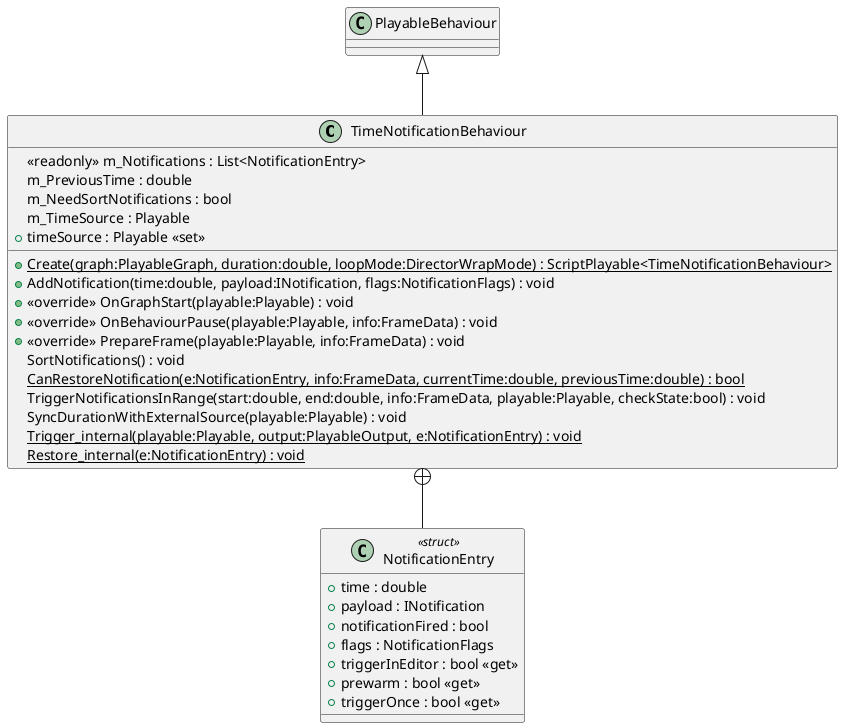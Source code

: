 @startuml
class TimeNotificationBehaviour {
    <<readonly>> m_Notifications : List<NotificationEntry>
    m_PreviousTime : double
    m_NeedSortNotifications : bool
    m_TimeSource : Playable
    + timeSource : Playable <<set>>
    + {static} Create(graph:PlayableGraph, duration:double, loopMode:DirectorWrapMode) : ScriptPlayable<TimeNotificationBehaviour>
    + AddNotification(time:double, payload:INotification, flags:NotificationFlags) : void
    + <<override>> OnGraphStart(playable:Playable) : void
    + <<override>> OnBehaviourPause(playable:Playable, info:FrameData) : void
    + <<override>> PrepareFrame(playable:Playable, info:FrameData) : void
    SortNotifications() : void
    {static} CanRestoreNotification(e:NotificationEntry, info:FrameData, currentTime:double, previousTime:double) : bool
    TriggerNotificationsInRange(start:double, end:double, info:FrameData, playable:Playable, checkState:bool) : void
    SyncDurationWithExternalSource(playable:Playable) : void
    {static} Trigger_internal(playable:Playable, output:PlayableOutput, e:NotificationEntry) : void
    {static} Restore_internal(e:NotificationEntry) : void
}
class NotificationEntry <<struct>> {
    + time : double
    + payload : INotification
    + notificationFired : bool
    + flags : NotificationFlags
    + triggerInEditor : bool <<get>>
    + prewarm : bool <<get>>
    + triggerOnce : bool <<get>>
}
PlayableBehaviour <|-- TimeNotificationBehaviour
TimeNotificationBehaviour +-- NotificationEntry
@enduml
